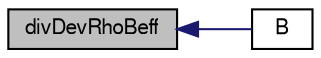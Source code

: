 digraph "divDevRhoBeff"
{
  bgcolor="transparent";
  edge [fontname="FreeSans",fontsize="10",labelfontname="FreeSans",labelfontsize="10"];
  node [fontname="FreeSans",fontsize="10",shape=record];
  rankdir="LR";
  Node725 [label="divDevRhoBeff",height=0.2,width=0.4,color="black", fillcolor="grey75", style="filled", fontcolor="black"];
  Node725 -> Node726 [dir="back",color="midnightblue",fontsize="10",style="solid",fontname="FreeSans"];
  Node726 [label="B",height=0.2,width=0.4,color="black",URL="$a30626.html#a9122700f36ed24ee3cd4a1cb1ac61383",tooltip="Return the sub-grid stress tensor. "];
}
